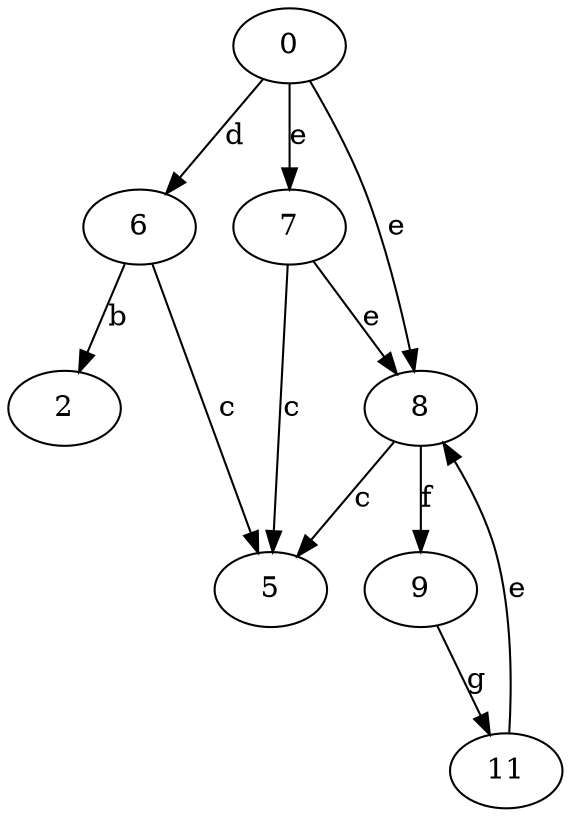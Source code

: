 strict digraph  {
0;
2;
5;
6;
7;
8;
9;
11;
0 -> 6  [label=d];
0 -> 7  [label=e];
0 -> 8  [label=e];
6 -> 2  [label=b];
6 -> 5  [label=c];
7 -> 5  [label=c];
7 -> 8  [label=e];
8 -> 5  [label=c];
8 -> 9  [label=f];
9 -> 11  [label=g];
11 -> 8  [label=e];
}
